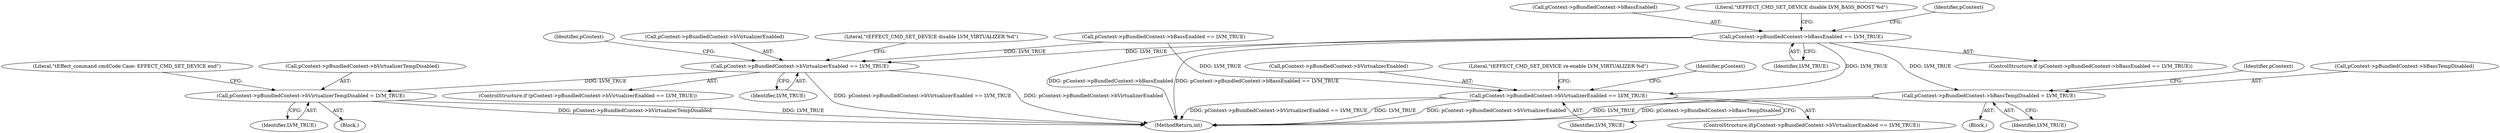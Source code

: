 digraph "0_Android_aeea52da00d210587fb3ed895de3d5f2e0264c88_4@pointer" {
"1001116" [label="(Call,pContext->pBundledContext->bBassEnabled == LVM_TRUE)"];
"1001132" [label="(Call,pContext->pBundledContext->bBassTempDisabled = LVM_TRUE)"];
"1001202" [label="(Call,pContext->pBundledContext->bVirtualizerEnabled == LVM_TRUE)"];
"1001218" [label="(Call,pContext->pBundledContext->bVirtualizerTempDisabled = LVM_TRUE)"];
"1001234" [label="(Call,pContext->pBundledContext->bVirtualizerEnabled == LVM_TRUE)"];
"1001174" [label="(Identifier,pContext)"];
"1001117" [label="(Call,pContext->pBundledContext->bBassEnabled)"];
"1001115" [label="(ControlStructure,if (pContext->pBundledContext->bBassEnabled == LVM_TRUE))"];
"1001235" [label="(Call,pContext->pBundledContext->bVirtualizerEnabled)"];
"1001234" [label="(Call,pContext->pBundledContext->bVirtualizerEnabled == LVM_TRUE)"];
"1001202" [label="(Call,pContext->pBundledContext->bVirtualizerEnabled == LVM_TRUE)"];
"1001201" [label="(ControlStructure,if (pContext->pBundledContext->bVirtualizerEnabled == LVM_TRUE))"];
"1001221" [label="(Identifier,pContext)"];
"1001208" [label="(Identifier,LVM_TRUE)"];
"1001224" [label="(Identifier,LVM_TRUE)"];
"1001122" [label="(Identifier,LVM_TRUE)"];
"1001240" [label="(Identifier,LVM_TRUE)"];
"1001133" [label="(Call,pContext->pBundledContext->bBassTempDisabled)"];
"1001148" [label="(Call,pContext->pBundledContext->bBassEnabled == LVM_TRUE)"];
"1001192" [label="(Block,)"];
"1001203" [label="(Call,pContext->pBundledContext->bVirtualizerEnabled)"];
"1001233" [label="(ControlStructure,if(pContext->pBundledContext->bVirtualizerEnabled == LVM_TRUE))"];
"1001125" [label="(Literal,\"\tEFFECT_CMD_SET_DEVICE disable LVM_BASS_BOOST %d\")"];
"1001138" [label="(Identifier,LVM_TRUE)"];
"1001106" [label="(Block,)"];
"1001243" [label="(Literal,\"\tEFFECT_CMD_SET_DEVICE re-enable LVM_VIRTUALIZER %d\")"];
"1001253" [label="(Identifier,pContext)"];
"1001135" [label="(Identifier,pContext)"];
"1001218" [label="(Call,pContext->pBundledContext->bVirtualizerTempDisabled = LVM_TRUE)"];
"1001132" [label="(Call,pContext->pBundledContext->bBassTempDisabled = LVM_TRUE)"];
"1001424" [label="(MethodReturn,int)"];
"1001258" [label="(Literal,\"\tEffect_command cmdCode Case: EFFECT_CMD_SET_DEVICE end\")"];
"1001211" [label="(Literal,\"\tEFFECT_CMD_SET_DEVICE disable LVM_VIRTUALIZER %d\")"];
"1001219" [label="(Call,pContext->pBundledContext->bVirtualizerTempDisabled)"];
"1001116" [label="(Call,pContext->pBundledContext->bBassEnabled == LVM_TRUE)"];
"1001116" -> "1001115"  [label="AST: "];
"1001116" -> "1001122"  [label="CFG: "];
"1001117" -> "1001116"  [label="AST: "];
"1001122" -> "1001116"  [label="AST: "];
"1001125" -> "1001116"  [label="CFG: "];
"1001135" -> "1001116"  [label="CFG: "];
"1001116" -> "1001424"  [label="DDG: pContext->pBundledContext->bBassEnabled == LVM_TRUE"];
"1001116" -> "1001424"  [label="DDG: pContext->pBundledContext->bBassEnabled"];
"1001116" -> "1001132"  [label="DDG: LVM_TRUE"];
"1001116" -> "1001202"  [label="DDG: LVM_TRUE"];
"1001116" -> "1001234"  [label="DDG: LVM_TRUE"];
"1001132" -> "1001106"  [label="AST: "];
"1001132" -> "1001138"  [label="CFG: "];
"1001133" -> "1001132"  [label="AST: "];
"1001138" -> "1001132"  [label="AST: "];
"1001174" -> "1001132"  [label="CFG: "];
"1001132" -> "1001424"  [label="DDG: LVM_TRUE"];
"1001132" -> "1001424"  [label="DDG: pContext->pBundledContext->bBassTempDisabled"];
"1001202" -> "1001201"  [label="AST: "];
"1001202" -> "1001208"  [label="CFG: "];
"1001203" -> "1001202"  [label="AST: "];
"1001208" -> "1001202"  [label="AST: "];
"1001211" -> "1001202"  [label="CFG: "];
"1001221" -> "1001202"  [label="CFG: "];
"1001202" -> "1001424"  [label="DDG: pContext->pBundledContext->bVirtualizerEnabled == LVM_TRUE"];
"1001202" -> "1001424"  [label="DDG: pContext->pBundledContext->bVirtualizerEnabled"];
"1001148" -> "1001202"  [label="DDG: LVM_TRUE"];
"1001202" -> "1001218"  [label="DDG: LVM_TRUE"];
"1001218" -> "1001192"  [label="AST: "];
"1001218" -> "1001224"  [label="CFG: "];
"1001219" -> "1001218"  [label="AST: "];
"1001224" -> "1001218"  [label="AST: "];
"1001258" -> "1001218"  [label="CFG: "];
"1001218" -> "1001424"  [label="DDG: pContext->pBundledContext->bVirtualizerTempDisabled"];
"1001218" -> "1001424"  [label="DDG: LVM_TRUE"];
"1001234" -> "1001233"  [label="AST: "];
"1001234" -> "1001240"  [label="CFG: "];
"1001235" -> "1001234"  [label="AST: "];
"1001240" -> "1001234"  [label="AST: "];
"1001243" -> "1001234"  [label="CFG: "];
"1001253" -> "1001234"  [label="CFG: "];
"1001234" -> "1001424"  [label="DDG: pContext->pBundledContext->bVirtualizerEnabled"];
"1001234" -> "1001424"  [label="DDG: pContext->pBundledContext->bVirtualizerEnabled == LVM_TRUE"];
"1001234" -> "1001424"  [label="DDG: LVM_TRUE"];
"1001148" -> "1001234"  [label="DDG: LVM_TRUE"];
}

